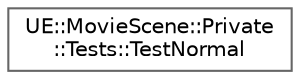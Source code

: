 digraph "Graphical Class Hierarchy"
{
 // INTERACTIVE_SVG=YES
 // LATEX_PDF_SIZE
  bgcolor="transparent";
  edge [fontname=Helvetica,fontsize=10,labelfontname=Helvetica,labelfontsize=10];
  node [fontname=Helvetica,fontsize=10,shape=box,height=0.2,width=0.4];
  rankdir="LR";
  Node0 [id="Node000000",label="UE::MovieScene::Private\l::Tests::TestNormal",height=0.2,width=0.4,color="grey40", fillcolor="white", style="filled",URL="$de/d19/structUE_1_1MovieScene_1_1Private_1_1Tests_1_1TestNormal.html",tooltip=" "];
}
